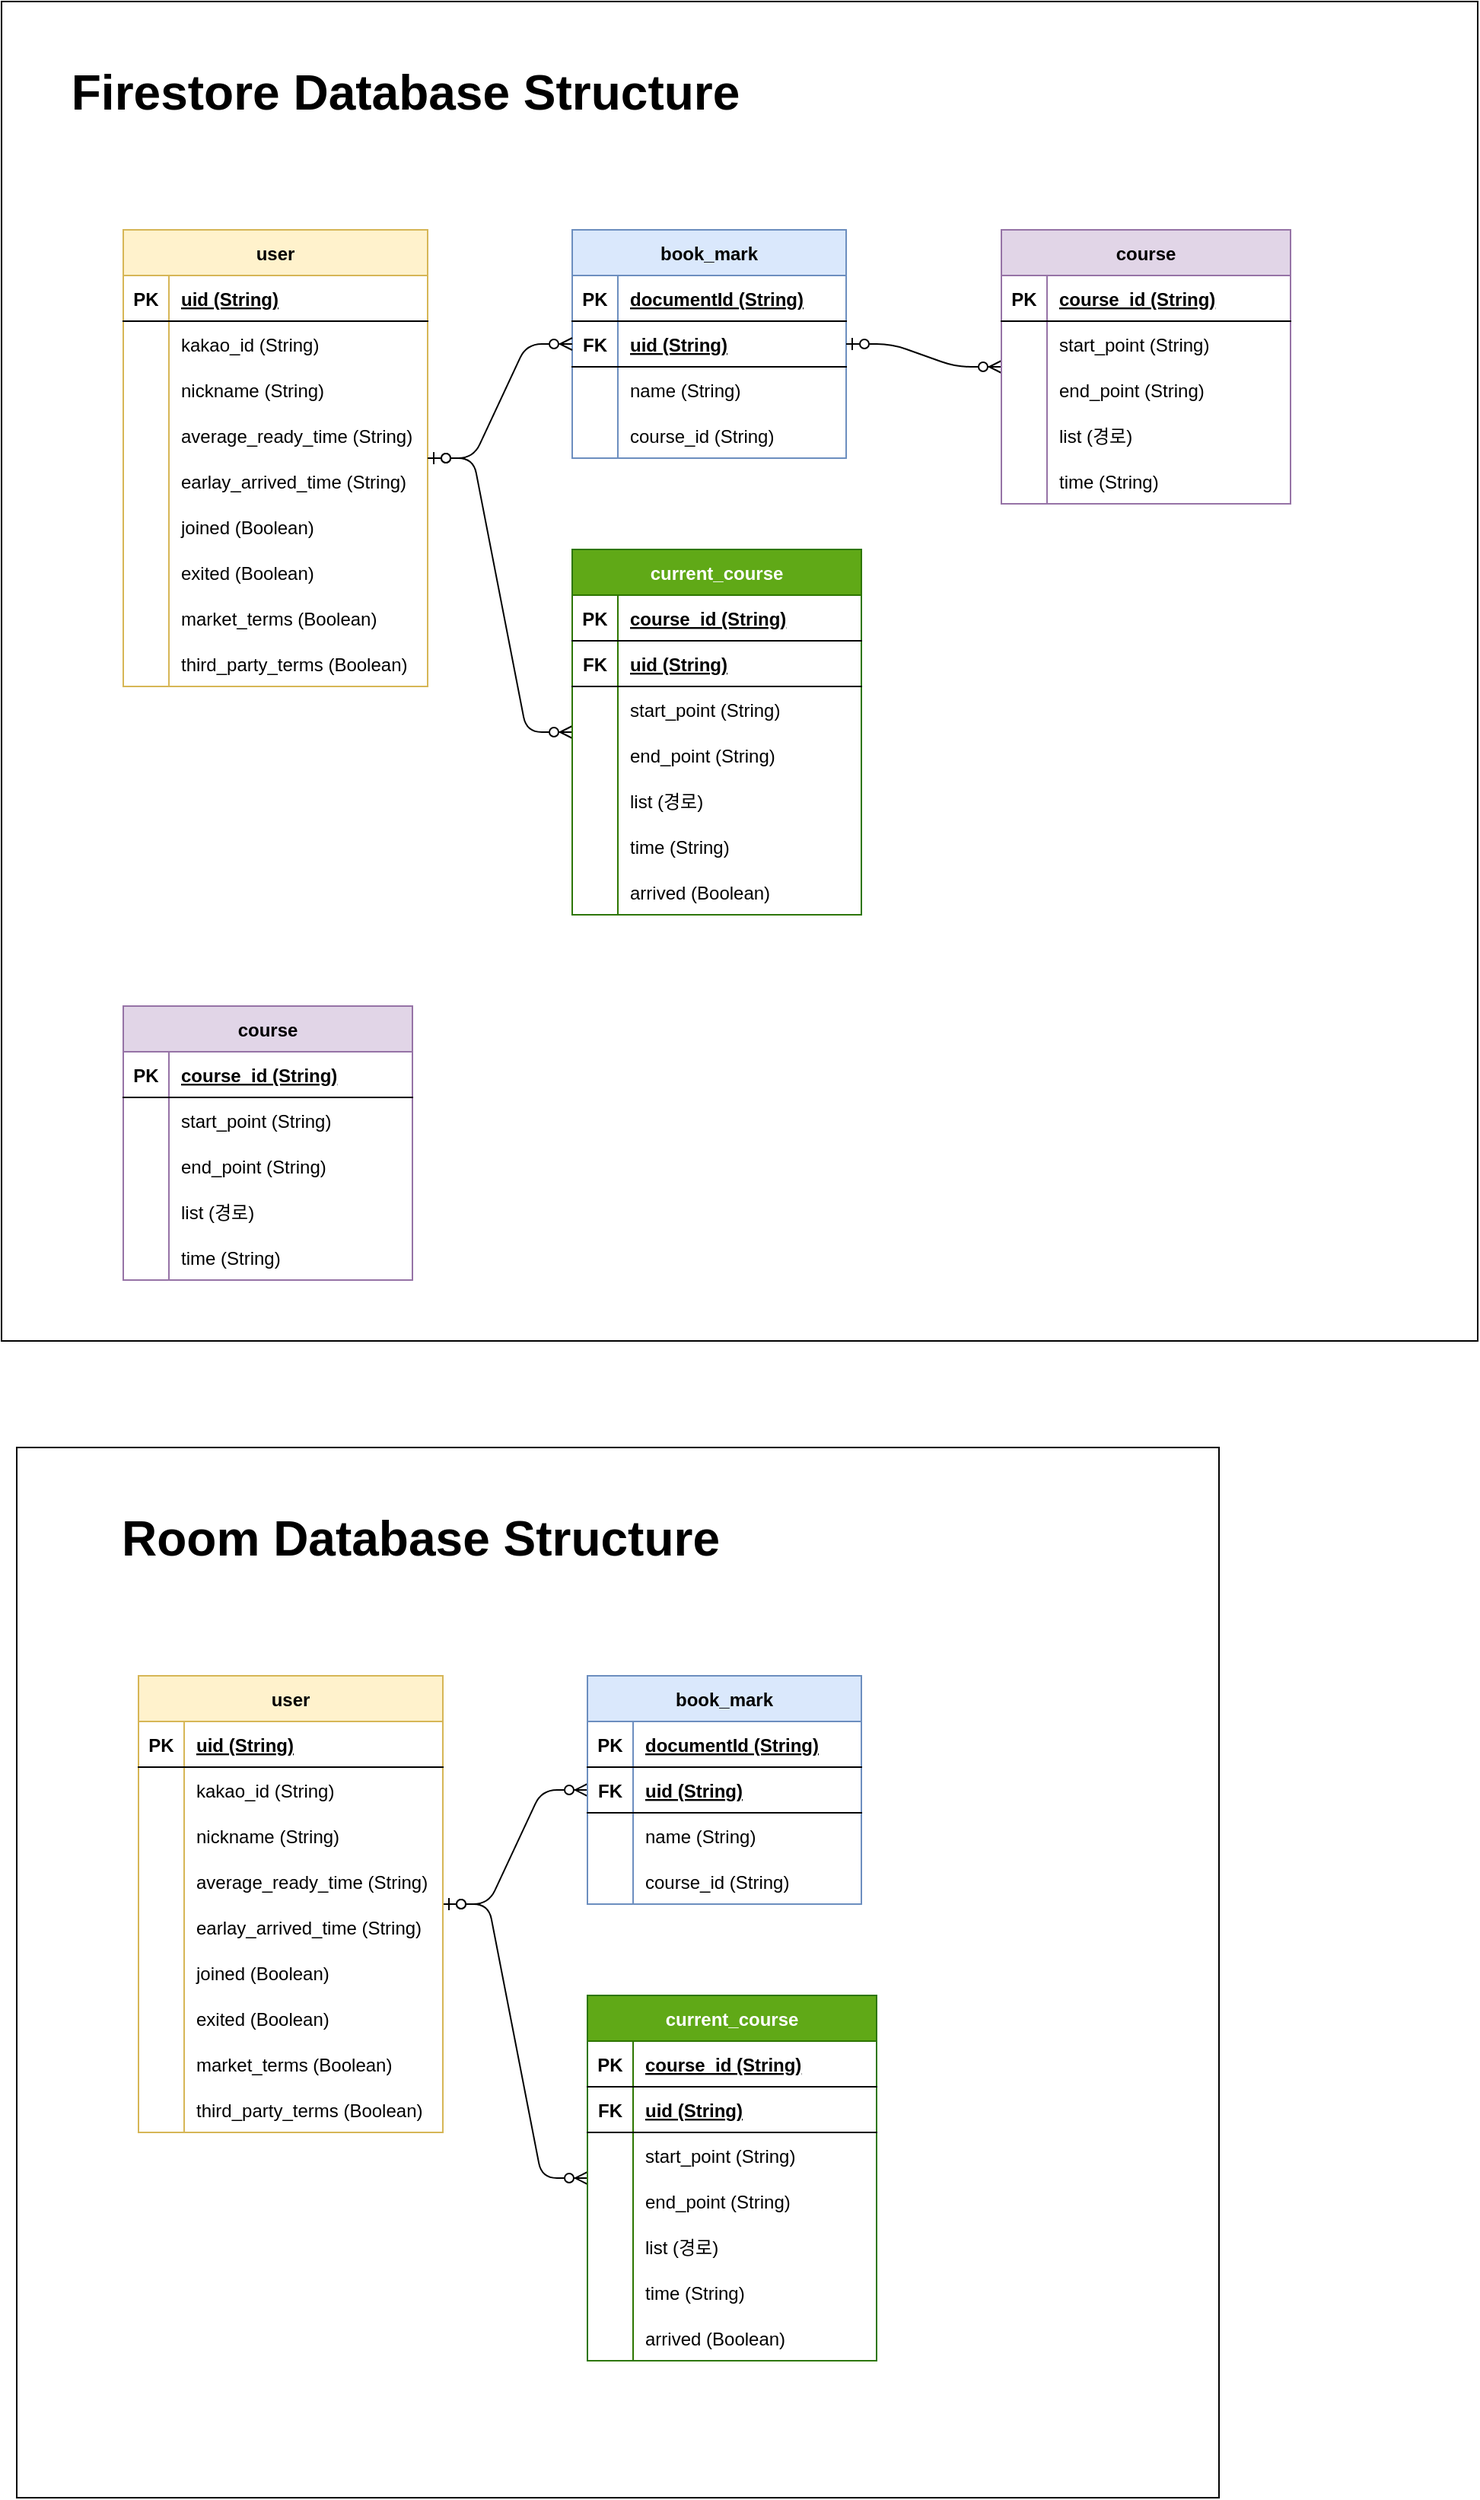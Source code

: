 <mxfile version="13.5.7" type="device"><diagram id="EhfrLI8MhptP_H80oGvg" name="version1"><mxGraphModel dx="1933" dy="774" grid="1" gridSize="10" guides="1" tooltips="1" connect="1" arrows="1" fold="1" page="1" pageScale="1" pageWidth="827" pageHeight="1169" math="0" shadow="0"><root><mxCell id="0"/><mxCell id="1" parent="0"/><mxCell id="whVkYeaxbs41xS5vhM7T-132" value="" style="whiteSpace=wrap;html=1;fontSize=32;" parent="1" vertex="1"><mxGeometry x="-20" y="50" width="970" height="880" as="geometry"/></mxCell><mxCell id="whVkYeaxbs41xS5vhM7T-39" value="book_mark" style="shape=table;startSize=30;container=1;collapsible=1;childLayout=tableLayout;fixedRows=1;rowLines=0;fontStyle=1;align=center;resizeLast=1;fillColor=#dae8fc;strokeColor=#6c8ebf;" parent="1" vertex="1"><mxGeometry x="355" y="200" width="180" height="150" as="geometry"/></mxCell><mxCell id="whVkYeaxbs41xS5vhM7T-40" value="" style="shape=partialRectangle;collapsible=0;dropTarget=0;pointerEvents=0;fillColor=none;top=0;left=0;bottom=1;right=0;points=[[0,0.5],[1,0.5]];portConstraint=eastwest;" parent="whVkYeaxbs41xS5vhM7T-39" vertex="1"><mxGeometry y="30" width="180" height="30" as="geometry"/></mxCell><mxCell id="whVkYeaxbs41xS5vhM7T-41" value="PK" style="shape=partialRectangle;connectable=0;fillColor=none;top=0;left=0;bottom=0;right=0;fontStyle=1;overflow=hidden;" parent="whVkYeaxbs41xS5vhM7T-40" vertex="1"><mxGeometry width="30" height="30" as="geometry"/></mxCell><mxCell id="whVkYeaxbs41xS5vhM7T-42" value="documentId (String)" style="shape=partialRectangle;connectable=0;fillColor=none;top=0;left=0;bottom=0;right=0;align=left;spacingLeft=6;fontStyle=5;overflow=hidden;" parent="whVkYeaxbs41xS5vhM7T-40" vertex="1"><mxGeometry x="30" width="150" height="30" as="geometry"/></mxCell><mxCell id="whVkYeaxbs41xS5vhM7T-52" style="shape=partialRectangle;collapsible=0;dropTarget=0;pointerEvents=0;fillColor=none;top=0;left=0;bottom=1;right=0;points=[[0,0.5],[1,0.5]];portConstraint=eastwest;" parent="whVkYeaxbs41xS5vhM7T-39" vertex="1"><mxGeometry y="60" width="180" height="30" as="geometry"/></mxCell><mxCell id="whVkYeaxbs41xS5vhM7T-53" value="FK" style="shape=partialRectangle;connectable=0;fillColor=none;top=0;left=0;bottom=0;right=0;fontStyle=1;overflow=hidden;" parent="whVkYeaxbs41xS5vhM7T-52" vertex="1"><mxGeometry width="30" height="30" as="geometry"/></mxCell><mxCell id="whVkYeaxbs41xS5vhM7T-54" value="uid (String)" style="shape=partialRectangle;connectable=0;fillColor=none;top=0;left=0;bottom=0;right=0;align=left;spacingLeft=6;fontStyle=5;overflow=hidden;" parent="whVkYeaxbs41xS5vhM7T-52" vertex="1"><mxGeometry x="30" width="150" height="30" as="geometry"/></mxCell><mxCell id="whVkYeaxbs41xS5vhM7T-43" value="" style="shape=partialRectangle;collapsible=0;dropTarget=0;pointerEvents=0;fillColor=none;top=0;left=0;bottom=0;right=0;points=[[0,0.5],[1,0.5]];portConstraint=eastwest;" parent="whVkYeaxbs41xS5vhM7T-39" vertex="1"><mxGeometry y="90" width="180" height="30" as="geometry"/></mxCell><mxCell id="whVkYeaxbs41xS5vhM7T-44" value="" style="shape=partialRectangle;connectable=0;fillColor=none;top=0;left=0;bottom=0;right=0;editable=1;overflow=hidden;" parent="whVkYeaxbs41xS5vhM7T-43" vertex="1"><mxGeometry width="30" height="30" as="geometry"/></mxCell><mxCell id="whVkYeaxbs41xS5vhM7T-45" value="name (String)" style="shape=partialRectangle;connectable=0;fillColor=none;top=0;left=0;bottom=0;right=0;align=left;spacingLeft=6;overflow=hidden;" parent="whVkYeaxbs41xS5vhM7T-43" vertex="1"><mxGeometry x="30" width="150" height="30" as="geometry"/></mxCell><mxCell id="whVkYeaxbs41xS5vhM7T-46" value="" style="shape=partialRectangle;collapsible=0;dropTarget=0;pointerEvents=0;fillColor=none;top=0;left=0;bottom=0;right=0;points=[[0,0.5],[1,0.5]];portConstraint=eastwest;" parent="whVkYeaxbs41xS5vhM7T-39" vertex="1"><mxGeometry y="120" width="180" height="30" as="geometry"/></mxCell><mxCell id="whVkYeaxbs41xS5vhM7T-47" value="" style="shape=partialRectangle;connectable=0;fillColor=none;top=0;left=0;bottom=0;right=0;editable=1;overflow=hidden;" parent="whVkYeaxbs41xS5vhM7T-46" vertex="1"><mxGeometry width="30" height="30" as="geometry"/></mxCell><mxCell id="whVkYeaxbs41xS5vhM7T-48" value="course_id (String)" style="shape=partialRectangle;connectable=0;fillColor=none;top=0;left=0;bottom=0;right=0;align=left;spacingLeft=6;overflow=hidden;" parent="whVkYeaxbs41xS5vhM7T-46" vertex="1"><mxGeometry x="30" width="150" height="30" as="geometry"/></mxCell><mxCell id="whVkYeaxbs41xS5vhM7T-5" value="user" style="shape=table;startSize=30;container=1;collapsible=1;childLayout=tableLayout;fixedRows=1;rowLines=0;fontStyle=1;align=center;resizeLast=1;fillColor=#fff2cc;strokeColor=#d6b656;" parent="1" vertex="1"><mxGeometry x="60" y="200" width="200" height="300" as="geometry"/></mxCell><mxCell id="whVkYeaxbs41xS5vhM7T-6" value="" style="shape=partialRectangle;collapsible=0;dropTarget=0;pointerEvents=0;fillColor=none;top=0;left=0;bottom=1;right=0;points=[[0,0.5],[1,0.5]];portConstraint=eastwest;flipV=0;" parent="whVkYeaxbs41xS5vhM7T-5" vertex="1"><mxGeometry y="30" width="200" height="30" as="geometry"/></mxCell><mxCell id="whVkYeaxbs41xS5vhM7T-7" value="PK" style="shape=partialRectangle;connectable=0;fillColor=none;top=0;left=0;bottom=0;right=0;fontStyle=1;overflow=hidden;" parent="whVkYeaxbs41xS5vhM7T-6" vertex="1"><mxGeometry width="30" height="30" as="geometry"/></mxCell><mxCell id="whVkYeaxbs41xS5vhM7T-8" value="uid (String)" style="shape=partialRectangle;connectable=0;fillColor=none;top=0;left=0;bottom=0;right=0;align=left;spacingLeft=6;fontStyle=5;overflow=hidden;" parent="whVkYeaxbs41xS5vhM7T-6" vertex="1"><mxGeometry x="30" width="170" height="30" as="geometry"/></mxCell><mxCell id="whVkYeaxbs41xS5vhM7T-9" value="" style="shape=partialRectangle;collapsible=0;dropTarget=0;pointerEvents=0;fillColor=none;top=0;left=0;bottom=0;right=0;points=[[0,0.5],[1,0.5]];portConstraint=eastwest;" parent="whVkYeaxbs41xS5vhM7T-5" vertex="1"><mxGeometry y="60" width="200" height="30" as="geometry"/></mxCell><mxCell id="whVkYeaxbs41xS5vhM7T-10" value="" style="shape=partialRectangle;connectable=0;fillColor=none;top=0;left=0;bottom=0;right=0;editable=1;overflow=hidden;" parent="whVkYeaxbs41xS5vhM7T-9" vertex="1"><mxGeometry width="30" height="30" as="geometry"/></mxCell><mxCell id="whVkYeaxbs41xS5vhM7T-11" value="kakao_id (String)" style="shape=partialRectangle;connectable=0;fillColor=none;top=0;left=0;bottom=0;right=0;align=left;spacingLeft=6;overflow=hidden;" parent="whVkYeaxbs41xS5vhM7T-9" vertex="1"><mxGeometry x="30" width="170" height="30" as="geometry"/></mxCell><mxCell id="whVkYeaxbs41xS5vhM7T-12" value="" style="shape=partialRectangle;collapsible=0;dropTarget=0;pointerEvents=0;fillColor=none;top=0;left=0;bottom=0;right=0;points=[[0,0.5],[1,0.5]];portConstraint=eastwest;" parent="whVkYeaxbs41xS5vhM7T-5" vertex="1"><mxGeometry y="90" width="200" height="30" as="geometry"/></mxCell><mxCell id="whVkYeaxbs41xS5vhM7T-13" value="" style="shape=partialRectangle;connectable=0;fillColor=none;top=0;left=0;bottom=0;right=0;editable=1;overflow=hidden;" parent="whVkYeaxbs41xS5vhM7T-12" vertex="1"><mxGeometry width="30" height="30" as="geometry"/></mxCell><mxCell id="whVkYeaxbs41xS5vhM7T-14" value="nickname (String)" style="shape=partialRectangle;connectable=0;fillColor=none;top=0;left=0;bottom=0;right=0;align=left;spacingLeft=6;overflow=hidden;" parent="whVkYeaxbs41xS5vhM7T-12" vertex="1"><mxGeometry x="30" width="170" height="30" as="geometry"/></mxCell><mxCell id="whVkYeaxbs41xS5vhM7T-15" value="" style="shape=partialRectangle;collapsible=0;dropTarget=0;pointerEvents=0;fillColor=none;top=0;left=0;bottom=0;right=0;points=[[0,0.5],[1,0.5]];portConstraint=eastwest;" parent="whVkYeaxbs41xS5vhM7T-5" vertex="1"><mxGeometry y="120" width="200" height="30" as="geometry"/></mxCell><mxCell id="whVkYeaxbs41xS5vhM7T-16" value="" style="shape=partialRectangle;connectable=0;fillColor=none;top=0;left=0;bottom=0;right=0;editable=1;overflow=hidden;" parent="whVkYeaxbs41xS5vhM7T-15" vertex="1"><mxGeometry width="30" height="30" as="geometry"/></mxCell><mxCell id="whVkYeaxbs41xS5vhM7T-17" value="average_ready_time (String)" style="shape=partialRectangle;connectable=0;fillColor=none;top=0;left=0;bottom=0;right=0;align=left;spacingLeft=6;overflow=hidden;" parent="whVkYeaxbs41xS5vhM7T-15" vertex="1"><mxGeometry x="30" width="170" height="30" as="geometry"/></mxCell><mxCell id="whVkYeaxbs41xS5vhM7T-24" style="shape=partialRectangle;collapsible=0;dropTarget=0;pointerEvents=0;fillColor=none;top=0;left=0;bottom=0;right=0;points=[[0,0.5],[1,0.5]];portConstraint=eastwest;" parent="whVkYeaxbs41xS5vhM7T-5" vertex="1"><mxGeometry y="150" width="200" height="30" as="geometry"/></mxCell><mxCell id="whVkYeaxbs41xS5vhM7T-25" style="shape=partialRectangle;connectable=0;fillColor=none;top=0;left=0;bottom=0;right=0;editable=1;overflow=hidden;" parent="whVkYeaxbs41xS5vhM7T-24" vertex="1"><mxGeometry width="30" height="30" as="geometry"/></mxCell><mxCell id="whVkYeaxbs41xS5vhM7T-26" value="earlay_arrived_time (String)" style="shape=partialRectangle;connectable=0;fillColor=none;top=0;left=0;bottom=0;right=0;align=left;spacingLeft=6;overflow=hidden;" parent="whVkYeaxbs41xS5vhM7T-24" vertex="1"><mxGeometry x="30" width="170" height="30" as="geometry"/></mxCell><mxCell id="whVkYeaxbs41xS5vhM7T-36" style="shape=partialRectangle;collapsible=0;dropTarget=0;pointerEvents=0;fillColor=none;top=0;left=0;bottom=0;right=0;points=[[0,0.5],[1,0.5]];portConstraint=eastwest;" parent="whVkYeaxbs41xS5vhM7T-5" vertex="1"><mxGeometry y="180" width="200" height="30" as="geometry"/></mxCell><mxCell id="whVkYeaxbs41xS5vhM7T-37" style="shape=partialRectangle;connectable=0;fillColor=none;top=0;left=0;bottom=0;right=0;editable=1;overflow=hidden;" parent="whVkYeaxbs41xS5vhM7T-36" vertex="1"><mxGeometry width="30" height="30" as="geometry"/></mxCell><mxCell id="whVkYeaxbs41xS5vhM7T-38" value="joined (Boolean)" style="shape=partialRectangle;connectable=0;fillColor=none;top=0;left=0;bottom=0;right=0;align=left;spacingLeft=6;overflow=hidden;" parent="whVkYeaxbs41xS5vhM7T-36" vertex="1"><mxGeometry x="30" width="170" height="30" as="geometry"/></mxCell><mxCell id="whVkYeaxbs41xS5vhM7T-33" style="shape=partialRectangle;collapsible=0;dropTarget=0;pointerEvents=0;fillColor=none;top=0;left=0;bottom=0;right=0;points=[[0,0.5],[1,0.5]];portConstraint=eastwest;" parent="whVkYeaxbs41xS5vhM7T-5" vertex="1"><mxGeometry y="210" width="200" height="30" as="geometry"/></mxCell><mxCell id="whVkYeaxbs41xS5vhM7T-34" style="shape=partialRectangle;connectable=0;fillColor=none;top=0;left=0;bottom=0;right=0;editable=1;overflow=hidden;" parent="whVkYeaxbs41xS5vhM7T-33" vertex="1"><mxGeometry width="30" height="30" as="geometry"/></mxCell><mxCell id="whVkYeaxbs41xS5vhM7T-35" value="exited (Boolean)" style="shape=partialRectangle;connectable=0;fillColor=none;top=0;left=0;bottom=0;right=0;align=left;spacingLeft=6;overflow=hidden;" parent="whVkYeaxbs41xS5vhM7T-33" vertex="1"><mxGeometry x="30" width="170" height="30" as="geometry"/></mxCell><mxCell id="whVkYeaxbs41xS5vhM7T-30" style="shape=partialRectangle;collapsible=0;dropTarget=0;pointerEvents=0;fillColor=none;top=0;left=0;bottom=0;right=0;points=[[0,0.5],[1,0.5]];portConstraint=eastwest;" parent="whVkYeaxbs41xS5vhM7T-5" vertex="1"><mxGeometry y="240" width="200" height="30" as="geometry"/></mxCell><mxCell id="whVkYeaxbs41xS5vhM7T-31" style="shape=partialRectangle;connectable=0;fillColor=none;top=0;left=0;bottom=0;right=0;editable=1;overflow=hidden;" parent="whVkYeaxbs41xS5vhM7T-30" vertex="1"><mxGeometry width="30" height="30" as="geometry"/></mxCell><mxCell id="whVkYeaxbs41xS5vhM7T-32" value="market_terms (Boolean)" style="shape=partialRectangle;connectable=0;fillColor=none;top=0;left=0;bottom=0;right=0;align=left;spacingLeft=6;overflow=hidden;" parent="whVkYeaxbs41xS5vhM7T-30" vertex="1"><mxGeometry x="30" width="170" height="30" as="geometry"/></mxCell><mxCell id="whVkYeaxbs41xS5vhM7T-27" style="shape=partialRectangle;collapsible=0;dropTarget=0;pointerEvents=0;fillColor=none;top=0;left=0;bottom=0;right=0;points=[[0,0.5],[1,0.5]];portConstraint=eastwest;" parent="whVkYeaxbs41xS5vhM7T-5" vertex="1"><mxGeometry y="270" width="200" height="30" as="geometry"/></mxCell><mxCell id="whVkYeaxbs41xS5vhM7T-28" style="shape=partialRectangle;connectable=0;fillColor=none;top=0;left=0;bottom=0;right=0;editable=1;overflow=hidden;" parent="whVkYeaxbs41xS5vhM7T-27" vertex="1"><mxGeometry width="30" height="30" as="geometry"/></mxCell><mxCell id="whVkYeaxbs41xS5vhM7T-29" value="third_party_terms (Boolean)" style="shape=partialRectangle;connectable=0;fillColor=none;top=0;left=0;bottom=0;right=0;align=left;spacingLeft=6;overflow=hidden;" parent="whVkYeaxbs41xS5vhM7T-27" vertex="1"><mxGeometry x="30" width="170" height="30" as="geometry"/></mxCell><mxCell id="whVkYeaxbs41xS5vhM7T-112" value="" style="edgeStyle=entityRelationEdgeStyle;fontSize=12;html=1;endArrow=ERzeroToMany;startArrow=ERzeroToOne;" parent="1" source="whVkYeaxbs41xS5vhM7T-5" target="whVkYeaxbs41xS5vhM7T-39" edge="1"><mxGeometry width="100" height="100" relative="1" as="geometry"><mxPoint x="290" y="400" as="sourcePoint"/><mxPoint x="300" y="330" as="targetPoint"/></mxGeometry></mxCell><mxCell id="whVkYeaxbs41xS5vhM7T-113" value="" style="edgeStyle=entityRelationEdgeStyle;fontSize=12;html=1;endArrow=ERzeroToMany;startArrow=ERzeroToOne;" parent="1" source="whVkYeaxbs41xS5vhM7T-5" target="whVkYeaxbs41xS5vhM7T-74" edge="1"><mxGeometry width="100" height="100" relative="1" as="geometry"><mxPoint x="270" y="360" as="sourcePoint"/><mxPoint x="365" y="285" as="targetPoint"/></mxGeometry></mxCell><mxCell id="whVkYeaxbs41xS5vhM7T-114" value="" style="edgeStyle=entityRelationEdgeStyle;fontSize=12;html=1;endArrow=ERzeroToMany;startArrow=ERzeroToOne;" parent="1" source="whVkYeaxbs41xS5vhM7T-39" target="whVkYeaxbs41xS5vhM7T-115" edge="1"><mxGeometry width="100" height="100" relative="1" as="geometry"><mxPoint x="590" y="525" as="sourcePoint"/><mxPoint x="620" y="260" as="targetPoint"/></mxGeometry></mxCell><mxCell id="whVkYeaxbs41xS5vhM7T-74" value="current_course" style="shape=table;startSize=30;container=1;collapsible=1;childLayout=tableLayout;fixedRows=1;rowLines=0;fontStyle=1;align=center;resizeLast=1;fillColor=#60a917;strokeColor=#2D7600;fontColor=#ffffff;" parent="1" vertex="1"><mxGeometry x="355" y="410" width="190" height="240" as="geometry"/></mxCell><mxCell id="whVkYeaxbs41xS5vhM7T-75" value="" style="shape=partialRectangle;collapsible=0;dropTarget=0;pointerEvents=0;fillColor=none;top=0;left=0;bottom=1;right=0;points=[[0,0.5],[1,0.5]];portConstraint=eastwest;" parent="whVkYeaxbs41xS5vhM7T-74" vertex="1"><mxGeometry y="30" width="190" height="30" as="geometry"/></mxCell><mxCell id="whVkYeaxbs41xS5vhM7T-76" value="PK" style="shape=partialRectangle;connectable=0;fillColor=none;top=0;left=0;bottom=0;right=0;fontStyle=1;overflow=hidden;" parent="whVkYeaxbs41xS5vhM7T-75" vertex="1"><mxGeometry width="30" height="30" as="geometry"/></mxCell><mxCell id="whVkYeaxbs41xS5vhM7T-77" value="course_id (String)" style="shape=partialRectangle;connectable=0;fillColor=none;top=0;left=0;bottom=0;right=0;align=left;spacingLeft=6;fontStyle=5;overflow=hidden;" parent="whVkYeaxbs41xS5vhM7T-75" vertex="1"><mxGeometry x="30" width="160" height="30" as="geometry"/></mxCell><mxCell id="whVkYeaxbs41xS5vhM7T-90" style="shape=partialRectangle;collapsible=0;dropTarget=0;pointerEvents=0;fillColor=none;top=0;left=0;bottom=1;right=0;points=[[0,0.5],[1,0.5]];portConstraint=eastwest;" parent="whVkYeaxbs41xS5vhM7T-74" vertex="1"><mxGeometry y="60" width="190" height="30" as="geometry"/></mxCell><mxCell id="whVkYeaxbs41xS5vhM7T-91" value="FK" style="shape=partialRectangle;connectable=0;fillColor=none;top=0;left=0;bottom=0;right=0;fontStyle=1;overflow=hidden;" parent="whVkYeaxbs41xS5vhM7T-90" vertex="1"><mxGeometry width="30" height="30" as="geometry"/></mxCell><mxCell id="whVkYeaxbs41xS5vhM7T-92" value="uid (String)" style="shape=partialRectangle;connectable=0;fillColor=none;top=0;left=0;bottom=0;right=0;align=left;spacingLeft=6;fontStyle=5;overflow=hidden;" parent="whVkYeaxbs41xS5vhM7T-90" vertex="1"><mxGeometry x="30" width="160" height="30" as="geometry"/></mxCell><mxCell id="whVkYeaxbs41xS5vhM7T-78" value="" style="shape=partialRectangle;collapsible=0;dropTarget=0;pointerEvents=0;fillColor=none;top=0;left=0;bottom=0;right=0;points=[[0,0.5],[1,0.5]];portConstraint=eastwest;" parent="whVkYeaxbs41xS5vhM7T-74" vertex="1"><mxGeometry y="90" width="190" height="30" as="geometry"/></mxCell><mxCell id="whVkYeaxbs41xS5vhM7T-79" value="" style="shape=partialRectangle;connectable=0;fillColor=none;top=0;left=0;bottom=0;right=0;editable=1;overflow=hidden;" parent="whVkYeaxbs41xS5vhM7T-78" vertex="1"><mxGeometry width="30" height="30" as="geometry"/></mxCell><mxCell id="whVkYeaxbs41xS5vhM7T-80" value="start_point (String)" style="shape=partialRectangle;connectable=0;fillColor=none;top=0;left=0;bottom=0;right=0;align=left;spacingLeft=6;overflow=hidden;" parent="whVkYeaxbs41xS5vhM7T-78" vertex="1"><mxGeometry x="30" width="160" height="30" as="geometry"/></mxCell><mxCell id="whVkYeaxbs41xS5vhM7T-81" value="" style="shape=partialRectangle;collapsible=0;dropTarget=0;pointerEvents=0;fillColor=none;top=0;left=0;bottom=0;right=0;points=[[0,0.5],[1,0.5]];portConstraint=eastwest;" parent="whVkYeaxbs41xS5vhM7T-74" vertex="1"><mxGeometry y="120" width="190" height="30" as="geometry"/></mxCell><mxCell id="whVkYeaxbs41xS5vhM7T-82" value="" style="shape=partialRectangle;connectable=0;fillColor=none;top=0;left=0;bottom=0;right=0;editable=1;overflow=hidden;" parent="whVkYeaxbs41xS5vhM7T-81" vertex="1"><mxGeometry width="30" height="30" as="geometry"/></mxCell><mxCell id="whVkYeaxbs41xS5vhM7T-83" value="end_point (String)" style="shape=partialRectangle;connectable=0;fillColor=none;top=0;left=0;bottom=0;right=0;align=left;spacingLeft=6;overflow=hidden;" parent="whVkYeaxbs41xS5vhM7T-81" vertex="1"><mxGeometry x="30" width="160" height="30" as="geometry"/></mxCell><mxCell id="whVkYeaxbs41xS5vhM7T-84" value="" style="shape=partialRectangle;collapsible=0;dropTarget=0;pointerEvents=0;fillColor=none;top=0;left=0;bottom=0;right=0;points=[[0,0.5],[1,0.5]];portConstraint=eastwest;" parent="whVkYeaxbs41xS5vhM7T-74" vertex="1"><mxGeometry y="150" width="190" height="30" as="geometry"/></mxCell><mxCell id="whVkYeaxbs41xS5vhM7T-85" value="" style="shape=partialRectangle;connectable=0;fillColor=none;top=0;left=0;bottom=0;right=0;editable=1;overflow=hidden;" parent="whVkYeaxbs41xS5vhM7T-84" vertex="1"><mxGeometry width="30" height="30" as="geometry"/></mxCell><mxCell id="whVkYeaxbs41xS5vhM7T-86" value="list (경로)" style="shape=partialRectangle;connectable=0;fillColor=none;top=0;left=0;bottom=0;right=0;align=left;spacingLeft=6;overflow=hidden;" parent="whVkYeaxbs41xS5vhM7T-84" vertex="1"><mxGeometry x="30" width="160" height="30" as="geometry"/></mxCell><mxCell id="whVkYeaxbs41xS5vhM7T-87" style="shape=partialRectangle;collapsible=0;dropTarget=0;pointerEvents=0;fillColor=none;top=0;left=0;bottom=0;right=0;points=[[0,0.5],[1,0.5]];portConstraint=eastwest;" parent="whVkYeaxbs41xS5vhM7T-74" vertex="1"><mxGeometry y="180" width="190" height="30" as="geometry"/></mxCell><mxCell id="whVkYeaxbs41xS5vhM7T-88" style="shape=partialRectangle;connectable=0;fillColor=none;top=0;left=0;bottom=0;right=0;editable=1;overflow=hidden;" parent="whVkYeaxbs41xS5vhM7T-87" vertex="1"><mxGeometry width="30" height="30" as="geometry"/></mxCell><mxCell id="whVkYeaxbs41xS5vhM7T-89" value="time (String)" style="shape=partialRectangle;connectable=0;fillColor=none;top=0;left=0;bottom=0;right=0;align=left;spacingLeft=6;overflow=hidden;" parent="whVkYeaxbs41xS5vhM7T-87" vertex="1"><mxGeometry x="30" width="160" height="30" as="geometry"/></mxCell><mxCell id="whVkYeaxbs41xS5vhM7T-93" style="shape=partialRectangle;collapsible=0;dropTarget=0;pointerEvents=0;fillColor=none;top=0;left=0;bottom=0;right=0;points=[[0,0.5],[1,0.5]];portConstraint=eastwest;" parent="whVkYeaxbs41xS5vhM7T-74" vertex="1"><mxGeometry y="210" width="190" height="30" as="geometry"/></mxCell><mxCell id="whVkYeaxbs41xS5vhM7T-94" style="shape=partialRectangle;connectable=0;fillColor=none;top=0;left=0;bottom=0;right=0;editable=1;overflow=hidden;" parent="whVkYeaxbs41xS5vhM7T-93" vertex="1"><mxGeometry width="30" height="30" as="geometry"/></mxCell><mxCell id="whVkYeaxbs41xS5vhM7T-95" value="arrived (Boolean)" style="shape=partialRectangle;connectable=0;fillColor=none;top=0;left=0;bottom=0;right=0;align=left;spacingLeft=6;overflow=hidden;" parent="whVkYeaxbs41xS5vhM7T-93" vertex="1"><mxGeometry x="30" width="160" height="30" as="geometry"/></mxCell><mxCell id="whVkYeaxbs41xS5vhM7T-58" value="course" style="shape=table;startSize=30;container=1;collapsible=1;childLayout=tableLayout;fixedRows=1;rowLines=0;fontStyle=1;align=center;resizeLast=1;fillColor=#e1d5e7;strokeColor=#9673a6;" parent="1" vertex="1"><mxGeometry x="60" y="710" width="190" height="180" as="geometry"/></mxCell><mxCell id="whVkYeaxbs41xS5vhM7T-59" value="" style="shape=partialRectangle;collapsible=0;dropTarget=0;pointerEvents=0;fillColor=none;top=0;left=0;bottom=1;right=0;points=[[0,0.5],[1,0.5]];portConstraint=eastwest;" parent="whVkYeaxbs41xS5vhM7T-58" vertex="1"><mxGeometry y="30" width="190" height="30" as="geometry"/></mxCell><mxCell id="whVkYeaxbs41xS5vhM7T-60" value="PK" style="shape=partialRectangle;connectable=0;fillColor=none;top=0;left=0;bottom=0;right=0;fontStyle=1;overflow=hidden;" parent="whVkYeaxbs41xS5vhM7T-59" vertex="1"><mxGeometry width="30" height="30" as="geometry"/></mxCell><mxCell id="whVkYeaxbs41xS5vhM7T-61" value="course_id (String)" style="shape=partialRectangle;connectable=0;fillColor=none;top=0;left=0;bottom=0;right=0;align=left;spacingLeft=6;fontStyle=5;overflow=hidden;" parent="whVkYeaxbs41xS5vhM7T-59" vertex="1"><mxGeometry x="30" width="160" height="30" as="geometry"/></mxCell><mxCell id="whVkYeaxbs41xS5vhM7T-62" value="" style="shape=partialRectangle;collapsible=0;dropTarget=0;pointerEvents=0;fillColor=none;top=0;left=0;bottom=0;right=0;points=[[0,0.5],[1,0.5]];portConstraint=eastwest;" parent="whVkYeaxbs41xS5vhM7T-58" vertex="1"><mxGeometry y="60" width="190" height="30" as="geometry"/></mxCell><mxCell id="whVkYeaxbs41xS5vhM7T-63" value="" style="shape=partialRectangle;connectable=0;fillColor=none;top=0;left=0;bottom=0;right=0;editable=1;overflow=hidden;" parent="whVkYeaxbs41xS5vhM7T-62" vertex="1"><mxGeometry width="30" height="30" as="geometry"/></mxCell><mxCell id="whVkYeaxbs41xS5vhM7T-64" value="start_point (String)" style="shape=partialRectangle;connectable=0;fillColor=none;top=0;left=0;bottom=0;right=0;align=left;spacingLeft=6;overflow=hidden;" parent="whVkYeaxbs41xS5vhM7T-62" vertex="1"><mxGeometry x="30" width="160" height="30" as="geometry"/></mxCell><mxCell id="whVkYeaxbs41xS5vhM7T-65" value="" style="shape=partialRectangle;collapsible=0;dropTarget=0;pointerEvents=0;fillColor=none;top=0;left=0;bottom=0;right=0;points=[[0,0.5],[1,0.5]];portConstraint=eastwest;" parent="whVkYeaxbs41xS5vhM7T-58" vertex="1"><mxGeometry y="90" width="190" height="30" as="geometry"/></mxCell><mxCell id="whVkYeaxbs41xS5vhM7T-66" value="" style="shape=partialRectangle;connectable=0;fillColor=none;top=0;left=0;bottom=0;right=0;editable=1;overflow=hidden;" parent="whVkYeaxbs41xS5vhM7T-65" vertex="1"><mxGeometry width="30" height="30" as="geometry"/></mxCell><mxCell id="whVkYeaxbs41xS5vhM7T-67" value="end_point (String)" style="shape=partialRectangle;connectable=0;fillColor=none;top=0;left=0;bottom=0;right=0;align=left;spacingLeft=6;overflow=hidden;" parent="whVkYeaxbs41xS5vhM7T-65" vertex="1"><mxGeometry x="30" width="160" height="30" as="geometry"/></mxCell><mxCell id="whVkYeaxbs41xS5vhM7T-68" value="" style="shape=partialRectangle;collapsible=0;dropTarget=0;pointerEvents=0;fillColor=none;top=0;left=0;bottom=0;right=0;points=[[0,0.5],[1,0.5]];portConstraint=eastwest;" parent="whVkYeaxbs41xS5vhM7T-58" vertex="1"><mxGeometry y="120" width="190" height="30" as="geometry"/></mxCell><mxCell id="whVkYeaxbs41xS5vhM7T-69" value="" style="shape=partialRectangle;connectable=0;fillColor=none;top=0;left=0;bottom=0;right=0;editable=1;overflow=hidden;" parent="whVkYeaxbs41xS5vhM7T-68" vertex="1"><mxGeometry width="30" height="30" as="geometry"/></mxCell><mxCell id="whVkYeaxbs41xS5vhM7T-70" value="list (경로)" style="shape=partialRectangle;connectable=0;fillColor=none;top=0;left=0;bottom=0;right=0;align=left;spacingLeft=6;overflow=hidden;" parent="whVkYeaxbs41xS5vhM7T-68" vertex="1"><mxGeometry x="30" width="160" height="30" as="geometry"/></mxCell><mxCell id="whVkYeaxbs41xS5vhM7T-71" style="shape=partialRectangle;collapsible=0;dropTarget=0;pointerEvents=0;fillColor=none;top=0;left=0;bottom=0;right=0;points=[[0,0.5],[1,0.5]];portConstraint=eastwest;" parent="whVkYeaxbs41xS5vhM7T-58" vertex="1"><mxGeometry y="150" width="190" height="30" as="geometry"/></mxCell><mxCell id="whVkYeaxbs41xS5vhM7T-72" style="shape=partialRectangle;connectable=0;fillColor=none;top=0;left=0;bottom=0;right=0;editable=1;overflow=hidden;" parent="whVkYeaxbs41xS5vhM7T-71" vertex="1"><mxGeometry width="30" height="30" as="geometry"/></mxCell><mxCell id="whVkYeaxbs41xS5vhM7T-73" value="time (String)" style="shape=partialRectangle;connectable=0;fillColor=none;top=0;left=0;bottom=0;right=0;align=left;spacingLeft=6;overflow=hidden;" parent="whVkYeaxbs41xS5vhM7T-71" vertex="1"><mxGeometry x="30" width="160" height="30" as="geometry"/></mxCell><mxCell id="whVkYeaxbs41xS5vhM7T-115" value="course" style="shape=table;startSize=30;container=1;collapsible=1;childLayout=tableLayout;fixedRows=1;rowLines=0;fontStyle=1;align=center;resizeLast=1;fillColor=#e1d5e7;strokeColor=#9673a6;" parent="1" vertex="1"><mxGeometry x="637" y="200" width="190" height="180" as="geometry"/></mxCell><mxCell id="whVkYeaxbs41xS5vhM7T-116" value="" style="shape=partialRectangle;collapsible=0;dropTarget=0;pointerEvents=0;fillColor=none;top=0;left=0;bottom=1;right=0;points=[[0,0.5],[1,0.5]];portConstraint=eastwest;" parent="whVkYeaxbs41xS5vhM7T-115" vertex="1"><mxGeometry y="30" width="190" height="30" as="geometry"/></mxCell><mxCell id="whVkYeaxbs41xS5vhM7T-117" value="PK" style="shape=partialRectangle;connectable=0;fillColor=none;top=0;left=0;bottom=0;right=0;fontStyle=1;overflow=hidden;" parent="whVkYeaxbs41xS5vhM7T-116" vertex="1"><mxGeometry width="30" height="30" as="geometry"/></mxCell><mxCell id="whVkYeaxbs41xS5vhM7T-118" value="course_id (String)" style="shape=partialRectangle;connectable=0;fillColor=none;top=0;left=0;bottom=0;right=0;align=left;spacingLeft=6;fontStyle=5;overflow=hidden;" parent="whVkYeaxbs41xS5vhM7T-116" vertex="1"><mxGeometry x="30" width="160" height="30" as="geometry"/></mxCell><mxCell id="whVkYeaxbs41xS5vhM7T-119" value="" style="shape=partialRectangle;collapsible=0;dropTarget=0;pointerEvents=0;fillColor=none;top=0;left=0;bottom=0;right=0;points=[[0,0.5],[1,0.5]];portConstraint=eastwest;" parent="whVkYeaxbs41xS5vhM7T-115" vertex="1"><mxGeometry y="60" width="190" height="30" as="geometry"/></mxCell><mxCell id="whVkYeaxbs41xS5vhM7T-120" value="" style="shape=partialRectangle;connectable=0;fillColor=none;top=0;left=0;bottom=0;right=0;editable=1;overflow=hidden;" parent="whVkYeaxbs41xS5vhM7T-119" vertex="1"><mxGeometry width="30" height="30" as="geometry"/></mxCell><mxCell id="whVkYeaxbs41xS5vhM7T-121" value="start_point (String)" style="shape=partialRectangle;connectable=0;fillColor=none;top=0;left=0;bottom=0;right=0;align=left;spacingLeft=6;overflow=hidden;" parent="whVkYeaxbs41xS5vhM7T-119" vertex="1"><mxGeometry x="30" width="160" height="30" as="geometry"/></mxCell><mxCell id="whVkYeaxbs41xS5vhM7T-122" value="" style="shape=partialRectangle;collapsible=0;dropTarget=0;pointerEvents=0;fillColor=none;top=0;left=0;bottom=0;right=0;points=[[0,0.5],[1,0.5]];portConstraint=eastwest;" parent="whVkYeaxbs41xS5vhM7T-115" vertex="1"><mxGeometry y="90" width="190" height="30" as="geometry"/></mxCell><mxCell id="whVkYeaxbs41xS5vhM7T-123" value="" style="shape=partialRectangle;connectable=0;fillColor=none;top=0;left=0;bottom=0;right=0;editable=1;overflow=hidden;" parent="whVkYeaxbs41xS5vhM7T-122" vertex="1"><mxGeometry width="30" height="30" as="geometry"/></mxCell><mxCell id="whVkYeaxbs41xS5vhM7T-124" value="end_point (String)" style="shape=partialRectangle;connectable=0;fillColor=none;top=0;left=0;bottom=0;right=0;align=left;spacingLeft=6;overflow=hidden;" parent="whVkYeaxbs41xS5vhM7T-122" vertex="1"><mxGeometry x="30" width="160" height="30" as="geometry"/></mxCell><mxCell id="whVkYeaxbs41xS5vhM7T-125" value="" style="shape=partialRectangle;collapsible=0;dropTarget=0;pointerEvents=0;fillColor=none;top=0;left=0;bottom=0;right=0;points=[[0,0.5],[1,0.5]];portConstraint=eastwest;" parent="whVkYeaxbs41xS5vhM7T-115" vertex="1"><mxGeometry y="120" width="190" height="30" as="geometry"/></mxCell><mxCell id="whVkYeaxbs41xS5vhM7T-126" value="" style="shape=partialRectangle;connectable=0;fillColor=none;top=0;left=0;bottom=0;right=0;editable=1;overflow=hidden;" parent="whVkYeaxbs41xS5vhM7T-125" vertex="1"><mxGeometry width="30" height="30" as="geometry"/></mxCell><mxCell id="whVkYeaxbs41xS5vhM7T-127" value="list (경로)" style="shape=partialRectangle;connectable=0;fillColor=none;top=0;left=0;bottom=0;right=0;align=left;spacingLeft=6;overflow=hidden;" parent="whVkYeaxbs41xS5vhM7T-125" vertex="1"><mxGeometry x="30" width="160" height="30" as="geometry"/></mxCell><mxCell id="whVkYeaxbs41xS5vhM7T-128" style="shape=partialRectangle;collapsible=0;dropTarget=0;pointerEvents=0;fillColor=none;top=0;left=0;bottom=0;right=0;points=[[0,0.5],[1,0.5]];portConstraint=eastwest;" parent="whVkYeaxbs41xS5vhM7T-115" vertex="1"><mxGeometry y="150" width="190" height="30" as="geometry"/></mxCell><mxCell id="whVkYeaxbs41xS5vhM7T-129" style="shape=partialRectangle;connectable=0;fillColor=none;top=0;left=0;bottom=0;right=0;editable=1;overflow=hidden;" parent="whVkYeaxbs41xS5vhM7T-128" vertex="1"><mxGeometry width="30" height="30" as="geometry"/></mxCell><mxCell id="whVkYeaxbs41xS5vhM7T-130" value="time (String)" style="shape=partialRectangle;connectable=0;fillColor=none;top=0;left=0;bottom=0;right=0;align=left;spacingLeft=6;overflow=hidden;" parent="whVkYeaxbs41xS5vhM7T-128" vertex="1"><mxGeometry x="30" width="160" height="30" as="geometry"/></mxCell><mxCell id="whVkYeaxbs41xS5vhM7T-131" value="Firestore Database Structure" style="text;html=1;align=center;verticalAlign=middle;resizable=0;points=[];autosize=1;fontStyle=1;fontSize=32;" parent="1" vertex="1"><mxGeometry x="20" y="90" width="450" height="40" as="geometry"/></mxCell><mxCell id="whVkYeaxbs41xS5vhM7T-133" value="" style="whiteSpace=wrap;html=1;fontSize=32;" parent="1" vertex="1"><mxGeometry x="-10" y="1000" width="790" height="690" as="geometry"/></mxCell><mxCell id="whVkYeaxbs41xS5vhM7T-175" value="" style="edgeStyle=entityRelationEdgeStyle;fontSize=12;html=1;endArrow=ERzeroToMany;startArrow=ERzeroToOne;" parent="1" source="whVkYeaxbs41xS5vhM7T-147" target="whVkYeaxbs41xS5vhM7T-134" edge="1"><mxGeometry width="100" height="100" relative="1" as="geometry"><mxPoint x="300" y="1350" as="sourcePoint"/><mxPoint x="310" y="1280" as="targetPoint"/></mxGeometry></mxCell><mxCell id="whVkYeaxbs41xS5vhM7T-176" value="" style="edgeStyle=entityRelationEdgeStyle;fontSize=12;html=1;endArrow=ERzeroToMany;startArrow=ERzeroToOne;" parent="1" source="whVkYeaxbs41xS5vhM7T-147" target="whVkYeaxbs41xS5vhM7T-178" edge="1"><mxGeometry width="100" height="100" relative="1" as="geometry"><mxPoint x="280" y="1310" as="sourcePoint"/><mxPoint x="375" y="1235" as="targetPoint"/></mxGeometry></mxCell><mxCell id="whVkYeaxbs41xS5vhM7T-232" value="Room Database Structure" style="text;html=1;align=center;verticalAlign=middle;resizable=0;points=[];autosize=1;fontStyle=1;fontSize=32;" parent="1" vertex="1"><mxGeometry x="50" y="1040" width="410" height="40" as="geometry"/></mxCell><mxCell id="whVkYeaxbs41xS5vhM7T-134" value="book_mark" style="shape=table;startSize=30;container=1;collapsible=1;childLayout=tableLayout;fixedRows=1;rowLines=0;fontStyle=1;align=center;resizeLast=1;fillColor=#dae8fc;strokeColor=#6c8ebf;" parent="1" vertex="1"><mxGeometry x="365" y="1150" width="180" height="150" as="geometry"/></mxCell><mxCell id="whVkYeaxbs41xS5vhM7T-135" value="" style="shape=partialRectangle;collapsible=0;dropTarget=0;pointerEvents=0;fillColor=none;top=0;left=0;bottom=1;right=0;points=[[0,0.5],[1,0.5]];portConstraint=eastwest;" parent="whVkYeaxbs41xS5vhM7T-134" vertex="1"><mxGeometry y="30" width="180" height="30" as="geometry"/></mxCell><mxCell id="whVkYeaxbs41xS5vhM7T-136" value="PK" style="shape=partialRectangle;connectable=0;fillColor=none;top=0;left=0;bottom=0;right=0;fontStyle=1;overflow=hidden;" parent="whVkYeaxbs41xS5vhM7T-135" vertex="1"><mxGeometry width="30" height="30" as="geometry"/></mxCell><mxCell id="whVkYeaxbs41xS5vhM7T-137" value="documentId (String)" style="shape=partialRectangle;connectable=0;fillColor=none;top=0;left=0;bottom=0;right=0;align=left;spacingLeft=6;fontStyle=5;overflow=hidden;" parent="whVkYeaxbs41xS5vhM7T-135" vertex="1"><mxGeometry x="30" width="150" height="30" as="geometry"/></mxCell><mxCell id="whVkYeaxbs41xS5vhM7T-138" style="shape=partialRectangle;collapsible=0;dropTarget=0;pointerEvents=0;fillColor=none;top=0;left=0;bottom=1;right=0;points=[[0,0.5],[1,0.5]];portConstraint=eastwest;" parent="whVkYeaxbs41xS5vhM7T-134" vertex="1"><mxGeometry y="60" width="180" height="30" as="geometry"/></mxCell><mxCell id="whVkYeaxbs41xS5vhM7T-139" value="FK" style="shape=partialRectangle;connectable=0;fillColor=none;top=0;left=0;bottom=0;right=0;fontStyle=1;overflow=hidden;" parent="whVkYeaxbs41xS5vhM7T-138" vertex="1"><mxGeometry width="30" height="30" as="geometry"/></mxCell><mxCell id="whVkYeaxbs41xS5vhM7T-140" value="uid (String)" style="shape=partialRectangle;connectable=0;fillColor=none;top=0;left=0;bottom=0;right=0;align=left;spacingLeft=6;fontStyle=5;overflow=hidden;" parent="whVkYeaxbs41xS5vhM7T-138" vertex="1"><mxGeometry x="30" width="150" height="30" as="geometry"/></mxCell><mxCell id="whVkYeaxbs41xS5vhM7T-141" value="" style="shape=partialRectangle;collapsible=0;dropTarget=0;pointerEvents=0;fillColor=none;top=0;left=0;bottom=0;right=0;points=[[0,0.5],[1,0.5]];portConstraint=eastwest;" parent="whVkYeaxbs41xS5vhM7T-134" vertex="1"><mxGeometry y="90" width="180" height="30" as="geometry"/></mxCell><mxCell id="whVkYeaxbs41xS5vhM7T-142" value="" style="shape=partialRectangle;connectable=0;fillColor=none;top=0;left=0;bottom=0;right=0;editable=1;overflow=hidden;" parent="whVkYeaxbs41xS5vhM7T-141" vertex="1"><mxGeometry width="30" height="30" as="geometry"/></mxCell><mxCell id="whVkYeaxbs41xS5vhM7T-143" value="name (String)" style="shape=partialRectangle;connectable=0;fillColor=none;top=0;left=0;bottom=0;right=0;align=left;spacingLeft=6;overflow=hidden;" parent="whVkYeaxbs41xS5vhM7T-141" vertex="1"><mxGeometry x="30" width="150" height="30" as="geometry"/></mxCell><mxCell id="whVkYeaxbs41xS5vhM7T-144" value="" style="shape=partialRectangle;collapsible=0;dropTarget=0;pointerEvents=0;fillColor=none;top=0;left=0;bottom=0;right=0;points=[[0,0.5],[1,0.5]];portConstraint=eastwest;" parent="whVkYeaxbs41xS5vhM7T-134" vertex="1"><mxGeometry y="120" width="180" height="30" as="geometry"/></mxCell><mxCell id="whVkYeaxbs41xS5vhM7T-145" value="" style="shape=partialRectangle;connectable=0;fillColor=none;top=0;left=0;bottom=0;right=0;editable=1;overflow=hidden;" parent="whVkYeaxbs41xS5vhM7T-144" vertex="1"><mxGeometry width="30" height="30" as="geometry"/></mxCell><mxCell id="whVkYeaxbs41xS5vhM7T-146" value="course_id (String)" style="shape=partialRectangle;connectable=0;fillColor=none;top=0;left=0;bottom=0;right=0;align=left;spacingLeft=6;overflow=hidden;" parent="whVkYeaxbs41xS5vhM7T-144" vertex="1"><mxGeometry x="30" width="150" height="30" as="geometry"/></mxCell><mxCell id="whVkYeaxbs41xS5vhM7T-147" value="user" style="shape=table;startSize=30;container=1;collapsible=1;childLayout=tableLayout;fixedRows=1;rowLines=0;fontStyle=1;align=center;resizeLast=1;fillColor=#fff2cc;strokeColor=#d6b656;" parent="1" vertex="1"><mxGeometry x="70" y="1150" width="200" height="300" as="geometry"/></mxCell><mxCell id="whVkYeaxbs41xS5vhM7T-148" value="" style="shape=partialRectangle;collapsible=0;dropTarget=0;pointerEvents=0;fillColor=none;top=0;left=0;bottom=1;right=0;points=[[0,0.5],[1,0.5]];portConstraint=eastwest;flipV=0;" parent="whVkYeaxbs41xS5vhM7T-147" vertex="1"><mxGeometry y="30" width="200" height="30" as="geometry"/></mxCell><mxCell id="whVkYeaxbs41xS5vhM7T-149" value="PK" style="shape=partialRectangle;connectable=0;fillColor=none;top=0;left=0;bottom=0;right=0;fontStyle=1;overflow=hidden;" parent="whVkYeaxbs41xS5vhM7T-148" vertex="1"><mxGeometry width="30" height="30" as="geometry"/></mxCell><mxCell id="whVkYeaxbs41xS5vhM7T-150" value="uid (String)" style="shape=partialRectangle;connectable=0;fillColor=none;top=0;left=0;bottom=0;right=0;align=left;spacingLeft=6;fontStyle=5;overflow=hidden;" parent="whVkYeaxbs41xS5vhM7T-148" vertex="1"><mxGeometry x="30" width="170" height="30" as="geometry"/></mxCell><mxCell id="whVkYeaxbs41xS5vhM7T-151" value="" style="shape=partialRectangle;collapsible=0;dropTarget=0;pointerEvents=0;fillColor=none;top=0;left=0;bottom=0;right=0;points=[[0,0.5],[1,0.5]];portConstraint=eastwest;" parent="whVkYeaxbs41xS5vhM7T-147" vertex="1"><mxGeometry y="60" width="200" height="30" as="geometry"/></mxCell><mxCell id="whVkYeaxbs41xS5vhM7T-152" value="" style="shape=partialRectangle;connectable=0;fillColor=none;top=0;left=0;bottom=0;right=0;editable=1;overflow=hidden;" parent="whVkYeaxbs41xS5vhM7T-151" vertex="1"><mxGeometry width="30" height="30" as="geometry"/></mxCell><mxCell id="whVkYeaxbs41xS5vhM7T-153" value="kakao_id (String)" style="shape=partialRectangle;connectable=0;fillColor=none;top=0;left=0;bottom=0;right=0;align=left;spacingLeft=6;overflow=hidden;" parent="whVkYeaxbs41xS5vhM7T-151" vertex="1"><mxGeometry x="30" width="170" height="30" as="geometry"/></mxCell><mxCell id="whVkYeaxbs41xS5vhM7T-154" value="" style="shape=partialRectangle;collapsible=0;dropTarget=0;pointerEvents=0;fillColor=none;top=0;left=0;bottom=0;right=0;points=[[0,0.5],[1,0.5]];portConstraint=eastwest;" parent="whVkYeaxbs41xS5vhM7T-147" vertex="1"><mxGeometry y="90" width="200" height="30" as="geometry"/></mxCell><mxCell id="whVkYeaxbs41xS5vhM7T-155" value="" style="shape=partialRectangle;connectable=0;fillColor=none;top=0;left=0;bottom=0;right=0;editable=1;overflow=hidden;" parent="whVkYeaxbs41xS5vhM7T-154" vertex="1"><mxGeometry width="30" height="30" as="geometry"/></mxCell><mxCell id="whVkYeaxbs41xS5vhM7T-156" value="nickname (String)" style="shape=partialRectangle;connectable=0;fillColor=none;top=0;left=0;bottom=0;right=0;align=left;spacingLeft=6;overflow=hidden;" parent="whVkYeaxbs41xS5vhM7T-154" vertex="1"><mxGeometry x="30" width="170" height="30" as="geometry"/></mxCell><mxCell id="whVkYeaxbs41xS5vhM7T-157" value="" style="shape=partialRectangle;collapsible=0;dropTarget=0;pointerEvents=0;fillColor=none;top=0;left=0;bottom=0;right=0;points=[[0,0.5],[1,0.5]];portConstraint=eastwest;" parent="whVkYeaxbs41xS5vhM7T-147" vertex="1"><mxGeometry y="120" width="200" height="30" as="geometry"/></mxCell><mxCell id="whVkYeaxbs41xS5vhM7T-158" value="" style="shape=partialRectangle;connectable=0;fillColor=none;top=0;left=0;bottom=0;right=0;editable=1;overflow=hidden;" parent="whVkYeaxbs41xS5vhM7T-157" vertex="1"><mxGeometry width="30" height="30" as="geometry"/></mxCell><mxCell id="whVkYeaxbs41xS5vhM7T-159" value="average_ready_time (String)" style="shape=partialRectangle;connectable=0;fillColor=none;top=0;left=0;bottom=0;right=0;align=left;spacingLeft=6;overflow=hidden;" parent="whVkYeaxbs41xS5vhM7T-157" vertex="1"><mxGeometry x="30" width="170" height="30" as="geometry"/></mxCell><mxCell id="whVkYeaxbs41xS5vhM7T-160" style="shape=partialRectangle;collapsible=0;dropTarget=0;pointerEvents=0;fillColor=none;top=0;left=0;bottom=0;right=0;points=[[0,0.5],[1,0.5]];portConstraint=eastwest;" parent="whVkYeaxbs41xS5vhM7T-147" vertex="1"><mxGeometry y="150" width="200" height="30" as="geometry"/></mxCell><mxCell id="whVkYeaxbs41xS5vhM7T-161" style="shape=partialRectangle;connectable=0;fillColor=none;top=0;left=0;bottom=0;right=0;editable=1;overflow=hidden;" parent="whVkYeaxbs41xS5vhM7T-160" vertex="1"><mxGeometry width="30" height="30" as="geometry"/></mxCell><mxCell id="whVkYeaxbs41xS5vhM7T-162" value="earlay_arrived_time (String)" style="shape=partialRectangle;connectable=0;fillColor=none;top=0;left=0;bottom=0;right=0;align=left;spacingLeft=6;overflow=hidden;" parent="whVkYeaxbs41xS5vhM7T-160" vertex="1"><mxGeometry x="30" width="170" height="30" as="geometry"/></mxCell><mxCell id="whVkYeaxbs41xS5vhM7T-163" style="shape=partialRectangle;collapsible=0;dropTarget=0;pointerEvents=0;fillColor=none;top=0;left=0;bottom=0;right=0;points=[[0,0.5],[1,0.5]];portConstraint=eastwest;" parent="whVkYeaxbs41xS5vhM7T-147" vertex="1"><mxGeometry y="180" width="200" height="30" as="geometry"/></mxCell><mxCell id="whVkYeaxbs41xS5vhM7T-164" style="shape=partialRectangle;connectable=0;fillColor=none;top=0;left=0;bottom=0;right=0;editable=1;overflow=hidden;" parent="whVkYeaxbs41xS5vhM7T-163" vertex="1"><mxGeometry width="30" height="30" as="geometry"/></mxCell><mxCell id="whVkYeaxbs41xS5vhM7T-165" value="joined (Boolean)" style="shape=partialRectangle;connectable=0;fillColor=none;top=0;left=0;bottom=0;right=0;align=left;spacingLeft=6;overflow=hidden;" parent="whVkYeaxbs41xS5vhM7T-163" vertex="1"><mxGeometry x="30" width="170" height="30" as="geometry"/></mxCell><mxCell id="whVkYeaxbs41xS5vhM7T-166" style="shape=partialRectangle;collapsible=0;dropTarget=0;pointerEvents=0;fillColor=none;top=0;left=0;bottom=0;right=0;points=[[0,0.5],[1,0.5]];portConstraint=eastwest;" parent="whVkYeaxbs41xS5vhM7T-147" vertex="1"><mxGeometry y="210" width="200" height="30" as="geometry"/></mxCell><mxCell id="whVkYeaxbs41xS5vhM7T-167" style="shape=partialRectangle;connectable=0;fillColor=none;top=0;left=0;bottom=0;right=0;editable=1;overflow=hidden;" parent="whVkYeaxbs41xS5vhM7T-166" vertex="1"><mxGeometry width="30" height="30" as="geometry"/></mxCell><mxCell id="whVkYeaxbs41xS5vhM7T-168" value="exited (Boolean)" style="shape=partialRectangle;connectable=0;fillColor=none;top=0;left=0;bottom=0;right=0;align=left;spacingLeft=6;overflow=hidden;" parent="whVkYeaxbs41xS5vhM7T-166" vertex="1"><mxGeometry x="30" width="170" height="30" as="geometry"/></mxCell><mxCell id="whVkYeaxbs41xS5vhM7T-169" style="shape=partialRectangle;collapsible=0;dropTarget=0;pointerEvents=0;fillColor=none;top=0;left=0;bottom=0;right=0;points=[[0,0.5],[1,0.5]];portConstraint=eastwest;" parent="whVkYeaxbs41xS5vhM7T-147" vertex="1"><mxGeometry y="240" width="200" height="30" as="geometry"/></mxCell><mxCell id="whVkYeaxbs41xS5vhM7T-170" style="shape=partialRectangle;connectable=0;fillColor=none;top=0;left=0;bottom=0;right=0;editable=1;overflow=hidden;" parent="whVkYeaxbs41xS5vhM7T-169" vertex="1"><mxGeometry width="30" height="30" as="geometry"/></mxCell><mxCell id="whVkYeaxbs41xS5vhM7T-171" value="market_terms (Boolean)" style="shape=partialRectangle;connectable=0;fillColor=none;top=0;left=0;bottom=0;right=0;align=left;spacingLeft=6;overflow=hidden;" parent="whVkYeaxbs41xS5vhM7T-169" vertex="1"><mxGeometry x="30" width="170" height="30" as="geometry"/></mxCell><mxCell id="whVkYeaxbs41xS5vhM7T-172" style="shape=partialRectangle;collapsible=0;dropTarget=0;pointerEvents=0;fillColor=none;top=0;left=0;bottom=0;right=0;points=[[0,0.5],[1,0.5]];portConstraint=eastwest;" parent="whVkYeaxbs41xS5vhM7T-147" vertex="1"><mxGeometry y="270" width="200" height="30" as="geometry"/></mxCell><mxCell id="whVkYeaxbs41xS5vhM7T-173" style="shape=partialRectangle;connectable=0;fillColor=none;top=0;left=0;bottom=0;right=0;editable=1;overflow=hidden;" parent="whVkYeaxbs41xS5vhM7T-172" vertex="1"><mxGeometry width="30" height="30" as="geometry"/></mxCell><mxCell id="whVkYeaxbs41xS5vhM7T-174" value="third_party_terms (Boolean)" style="shape=partialRectangle;connectable=0;fillColor=none;top=0;left=0;bottom=0;right=0;align=left;spacingLeft=6;overflow=hidden;" parent="whVkYeaxbs41xS5vhM7T-172" vertex="1"><mxGeometry x="30" width="170" height="30" as="geometry"/></mxCell><mxCell id="whVkYeaxbs41xS5vhM7T-178" value="current_course" style="shape=table;startSize=30;container=1;collapsible=1;childLayout=tableLayout;fixedRows=1;rowLines=0;fontStyle=1;align=center;resizeLast=1;fillColor=#60a917;strokeColor=#2D7600;fontColor=#ffffff;" parent="1" vertex="1"><mxGeometry x="365" y="1360" width="190" height="240" as="geometry"/></mxCell><mxCell id="whVkYeaxbs41xS5vhM7T-179" value="" style="shape=partialRectangle;collapsible=0;dropTarget=0;pointerEvents=0;fillColor=none;top=0;left=0;bottom=1;right=0;points=[[0,0.5],[1,0.5]];portConstraint=eastwest;" parent="whVkYeaxbs41xS5vhM7T-178" vertex="1"><mxGeometry y="30" width="190" height="30" as="geometry"/></mxCell><mxCell id="whVkYeaxbs41xS5vhM7T-180" value="PK" style="shape=partialRectangle;connectable=0;fillColor=none;top=0;left=0;bottom=0;right=0;fontStyle=1;overflow=hidden;" parent="whVkYeaxbs41xS5vhM7T-179" vertex="1"><mxGeometry width="30" height="30" as="geometry"/></mxCell><mxCell id="whVkYeaxbs41xS5vhM7T-181" value="course_id (String)" style="shape=partialRectangle;connectable=0;fillColor=none;top=0;left=0;bottom=0;right=0;align=left;spacingLeft=6;fontStyle=5;overflow=hidden;" parent="whVkYeaxbs41xS5vhM7T-179" vertex="1"><mxGeometry x="30" width="160" height="30" as="geometry"/></mxCell><mxCell id="whVkYeaxbs41xS5vhM7T-182" style="shape=partialRectangle;collapsible=0;dropTarget=0;pointerEvents=0;fillColor=none;top=0;left=0;bottom=1;right=0;points=[[0,0.5],[1,0.5]];portConstraint=eastwest;" parent="whVkYeaxbs41xS5vhM7T-178" vertex="1"><mxGeometry y="60" width="190" height="30" as="geometry"/></mxCell><mxCell id="whVkYeaxbs41xS5vhM7T-183" value="FK" style="shape=partialRectangle;connectable=0;fillColor=none;top=0;left=0;bottom=0;right=0;fontStyle=1;overflow=hidden;" parent="whVkYeaxbs41xS5vhM7T-182" vertex="1"><mxGeometry width="30" height="30" as="geometry"/></mxCell><mxCell id="whVkYeaxbs41xS5vhM7T-184" value="uid (String)" style="shape=partialRectangle;connectable=0;fillColor=none;top=0;left=0;bottom=0;right=0;align=left;spacingLeft=6;fontStyle=5;overflow=hidden;" parent="whVkYeaxbs41xS5vhM7T-182" vertex="1"><mxGeometry x="30" width="160" height="30" as="geometry"/></mxCell><mxCell id="whVkYeaxbs41xS5vhM7T-185" value="" style="shape=partialRectangle;collapsible=0;dropTarget=0;pointerEvents=0;fillColor=none;top=0;left=0;bottom=0;right=0;points=[[0,0.5],[1,0.5]];portConstraint=eastwest;" parent="whVkYeaxbs41xS5vhM7T-178" vertex="1"><mxGeometry y="90" width="190" height="30" as="geometry"/></mxCell><mxCell id="whVkYeaxbs41xS5vhM7T-186" value="" style="shape=partialRectangle;connectable=0;fillColor=none;top=0;left=0;bottom=0;right=0;editable=1;overflow=hidden;" parent="whVkYeaxbs41xS5vhM7T-185" vertex="1"><mxGeometry width="30" height="30" as="geometry"/></mxCell><mxCell id="whVkYeaxbs41xS5vhM7T-187" value="start_point (String)" style="shape=partialRectangle;connectable=0;fillColor=none;top=0;left=0;bottom=0;right=0;align=left;spacingLeft=6;overflow=hidden;" parent="whVkYeaxbs41xS5vhM7T-185" vertex="1"><mxGeometry x="30" width="160" height="30" as="geometry"/></mxCell><mxCell id="whVkYeaxbs41xS5vhM7T-188" value="" style="shape=partialRectangle;collapsible=0;dropTarget=0;pointerEvents=0;fillColor=none;top=0;left=0;bottom=0;right=0;points=[[0,0.5],[1,0.5]];portConstraint=eastwest;" parent="whVkYeaxbs41xS5vhM7T-178" vertex="1"><mxGeometry y="120" width="190" height="30" as="geometry"/></mxCell><mxCell id="whVkYeaxbs41xS5vhM7T-189" value="" style="shape=partialRectangle;connectable=0;fillColor=none;top=0;left=0;bottom=0;right=0;editable=1;overflow=hidden;" parent="whVkYeaxbs41xS5vhM7T-188" vertex="1"><mxGeometry width="30" height="30" as="geometry"/></mxCell><mxCell id="whVkYeaxbs41xS5vhM7T-190" value="end_point (String)" style="shape=partialRectangle;connectable=0;fillColor=none;top=0;left=0;bottom=0;right=0;align=left;spacingLeft=6;overflow=hidden;" parent="whVkYeaxbs41xS5vhM7T-188" vertex="1"><mxGeometry x="30" width="160" height="30" as="geometry"/></mxCell><mxCell id="whVkYeaxbs41xS5vhM7T-191" value="" style="shape=partialRectangle;collapsible=0;dropTarget=0;pointerEvents=0;fillColor=none;top=0;left=0;bottom=0;right=0;points=[[0,0.5],[1,0.5]];portConstraint=eastwest;" parent="whVkYeaxbs41xS5vhM7T-178" vertex="1"><mxGeometry y="150" width="190" height="30" as="geometry"/></mxCell><mxCell id="whVkYeaxbs41xS5vhM7T-192" value="" style="shape=partialRectangle;connectable=0;fillColor=none;top=0;left=0;bottom=0;right=0;editable=1;overflow=hidden;" parent="whVkYeaxbs41xS5vhM7T-191" vertex="1"><mxGeometry width="30" height="30" as="geometry"/></mxCell><mxCell id="whVkYeaxbs41xS5vhM7T-193" value="list (경로)" style="shape=partialRectangle;connectable=0;fillColor=none;top=0;left=0;bottom=0;right=0;align=left;spacingLeft=6;overflow=hidden;" parent="whVkYeaxbs41xS5vhM7T-191" vertex="1"><mxGeometry x="30" width="160" height="30" as="geometry"/></mxCell><mxCell id="whVkYeaxbs41xS5vhM7T-194" style="shape=partialRectangle;collapsible=0;dropTarget=0;pointerEvents=0;fillColor=none;top=0;left=0;bottom=0;right=0;points=[[0,0.5],[1,0.5]];portConstraint=eastwest;" parent="whVkYeaxbs41xS5vhM7T-178" vertex="1"><mxGeometry y="180" width="190" height="30" as="geometry"/></mxCell><mxCell id="whVkYeaxbs41xS5vhM7T-195" style="shape=partialRectangle;connectable=0;fillColor=none;top=0;left=0;bottom=0;right=0;editable=1;overflow=hidden;" parent="whVkYeaxbs41xS5vhM7T-194" vertex="1"><mxGeometry width="30" height="30" as="geometry"/></mxCell><mxCell id="whVkYeaxbs41xS5vhM7T-196" value="time (String)" style="shape=partialRectangle;connectable=0;fillColor=none;top=0;left=0;bottom=0;right=0;align=left;spacingLeft=6;overflow=hidden;" parent="whVkYeaxbs41xS5vhM7T-194" vertex="1"><mxGeometry x="30" width="160" height="30" as="geometry"/></mxCell><mxCell id="whVkYeaxbs41xS5vhM7T-197" style="shape=partialRectangle;collapsible=0;dropTarget=0;pointerEvents=0;fillColor=none;top=0;left=0;bottom=0;right=0;points=[[0,0.5],[1,0.5]];portConstraint=eastwest;" parent="whVkYeaxbs41xS5vhM7T-178" vertex="1"><mxGeometry y="210" width="190" height="30" as="geometry"/></mxCell><mxCell id="whVkYeaxbs41xS5vhM7T-198" style="shape=partialRectangle;connectable=0;fillColor=none;top=0;left=0;bottom=0;right=0;editable=1;overflow=hidden;" parent="whVkYeaxbs41xS5vhM7T-197" vertex="1"><mxGeometry width="30" height="30" as="geometry"/></mxCell><mxCell id="whVkYeaxbs41xS5vhM7T-199" value="arrived (Boolean)" style="shape=partialRectangle;connectable=0;fillColor=none;top=0;left=0;bottom=0;right=0;align=left;spacingLeft=6;overflow=hidden;" parent="whVkYeaxbs41xS5vhM7T-197" vertex="1"><mxGeometry x="30" width="160" height="30" as="geometry"/></mxCell></root></mxGraphModel></diagram></mxfile>